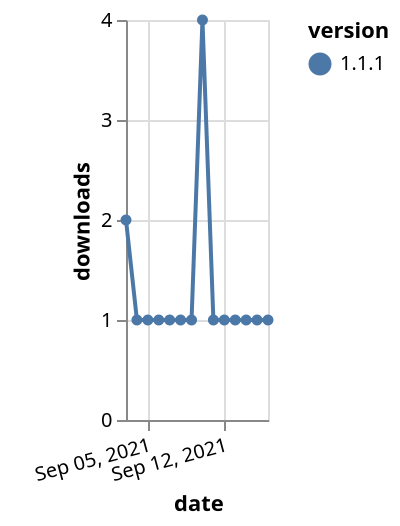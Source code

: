 {"$schema": "https://vega.github.io/schema/vega-lite/v5.json", "description": "A simple bar chart with embedded data.", "data": {"values": [{"date": "2021-09-03", "total": 175, "delta": 2, "version": "1.1.1"}, {"date": "2021-09-04", "total": 176, "delta": 1, "version": "1.1.1"}, {"date": "2021-09-05", "total": 177, "delta": 1, "version": "1.1.1"}, {"date": "2021-09-06", "total": 178, "delta": 1, "version": "1.1.1"}, {"date": "2021-09-07", "total": 179, "delta": 1, "version": "1.1.1"}, {"date": "2021-09-08", "total": 180, "delta": 1, "version": "1.1.1"}, {"date": "2021-09-09", "total": 181, "delta": 1, "version": "1.1.1"}, {"date": "2021-09-10", "total": 185, "delta": 4, "version": "1.1.1"}, {"date": "2021-09-11", "total": 186, "delta": 1, "version": "1.1.1"}, {"date": "2021-09-12", "total": 187, "delta": 1, "version": "1.1.1"}, {"date": "2021-09-13", "total": 188, "delta": 1, "version": "1.1.1"}, {"date": "2021-09-14", "total": 189, "delta": 1, "version": "1.1.1"}, {"date": "2021-09-15", "total": 190, "delta": 1, "version": "1.1.1"}, {"date": "2021-09-16", "total": 191, "delta": 1, "version": "1.1.1"}]}, "width": "container", "mark": {"type": "line", "point": {"filled": true}}, "encoding": {"x": {"field": "date", "type": "temporal", "timeUnit": "yearmonthdate", "title": "date", "axis": {"labelAngle": -15}}, "y": {"field": "delta", "type": "quantitative", "title": "downloads"}, "color": {"field": "version", "type": "nominal"}, "tooltip": {"field": "delta"}}}